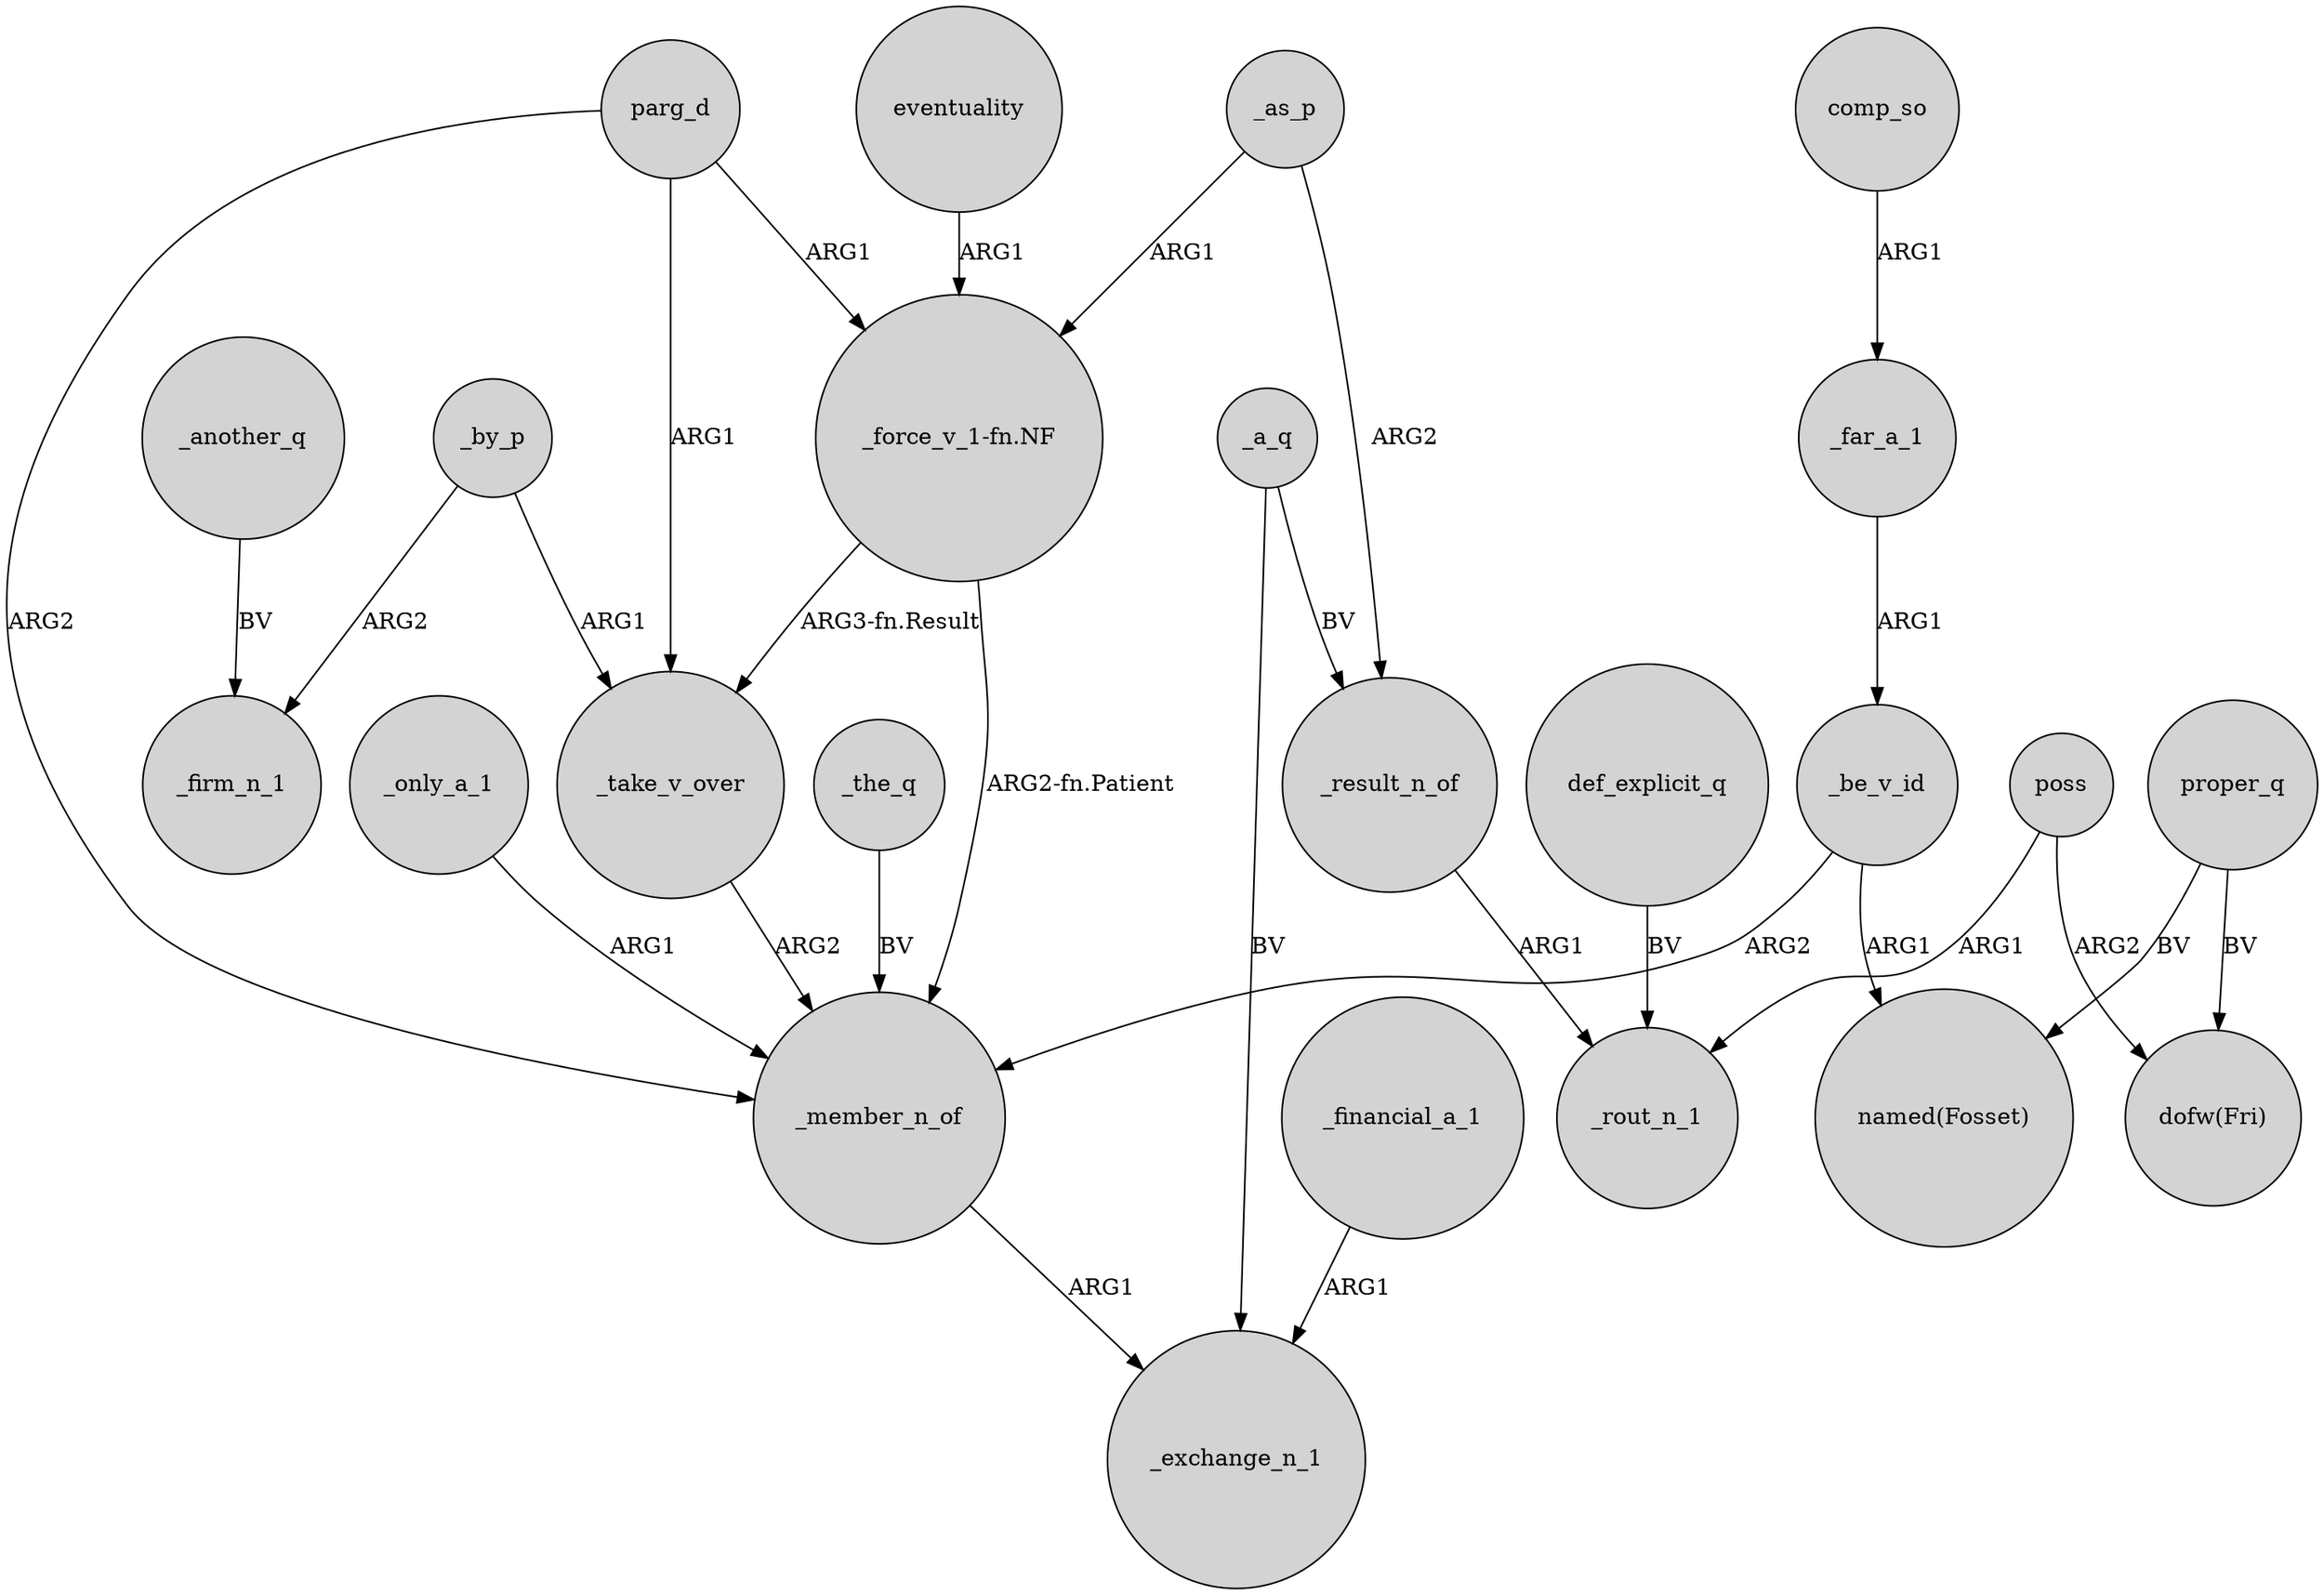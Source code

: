 digraph {
	node [shape=circle style=filled]
	_another_q -> _firm_n_1 [label=BV]
	"_force_v_1-fn.NF" -> _member_n_of [label="ARG2-fn.Patient"]
	proper_q -> "dofw(Fri)" [label=BV]
	proper_q -> "named(Fosset)" [label=BV]
	_the_q -> _member_n_of [label=BV]
	parg_d -> _member_n_of [label=ARG2]
	_a_q -> _result_n_of [label=BV]
	_a_q -> _exchange_n_1 [label=BV]
	_financial_a_1 -> _exchange_n_1 [label=ARG1]
	_be_v_id -> _member_n_of [label=ARG2]
	_be_v_id -> "named(Fosset)" [label=ARG1]
	comp_so -> _far_a_1 [label=ARG1]
	poss -> "dofw(Fri)" [label=ARG2]
	eventuality -> "_force_v_1-fn.NF" [label=ARG1]
	_as_p -> _result_n_of [label=ARG2]
	_only_a_1 -> _member_n_of [label=ARG1]
	_far_a_1 -> _be_v_id [label=ARG1]
	"_force_v_1-fn.NF" -> _take_v_over [label="ARG3-fn.Result"]
	_by_p -> _firm_n_1 [label=ARG2]
	_as_p -> "_force_v_1-fn.NF" [label=ARG1]
	parg_d -> "_force_v_1-fn.NF" [label=ARG1]
	_take_v_over -> _member_n_of [label=ARG2]
	poss -> _rout_n_1 [label=ARG1]
	_member_n_of -> _exchange_n_1 [label=ARG1]
	def_explicit_q -> _rout_n_1 [label=BV]
	_by_p -> _take_v_over [label=ARG1]
	_result_n_of -> _rout_n_1 [label=ARG1]
	parg_d -> _take_v_over [label=ARG1]
}
